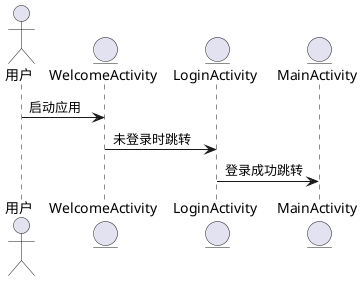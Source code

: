@startuml
actor 用户
entity "WelcomeActivity" as Welcome
entity "LoginActivity" as Login
entity "MainActivity" as Main

用户 -> Welcome : 启动应用
Welcome -> Login : 未登录时跳转
Login -> Main : 登录成功跳转
@enduml
